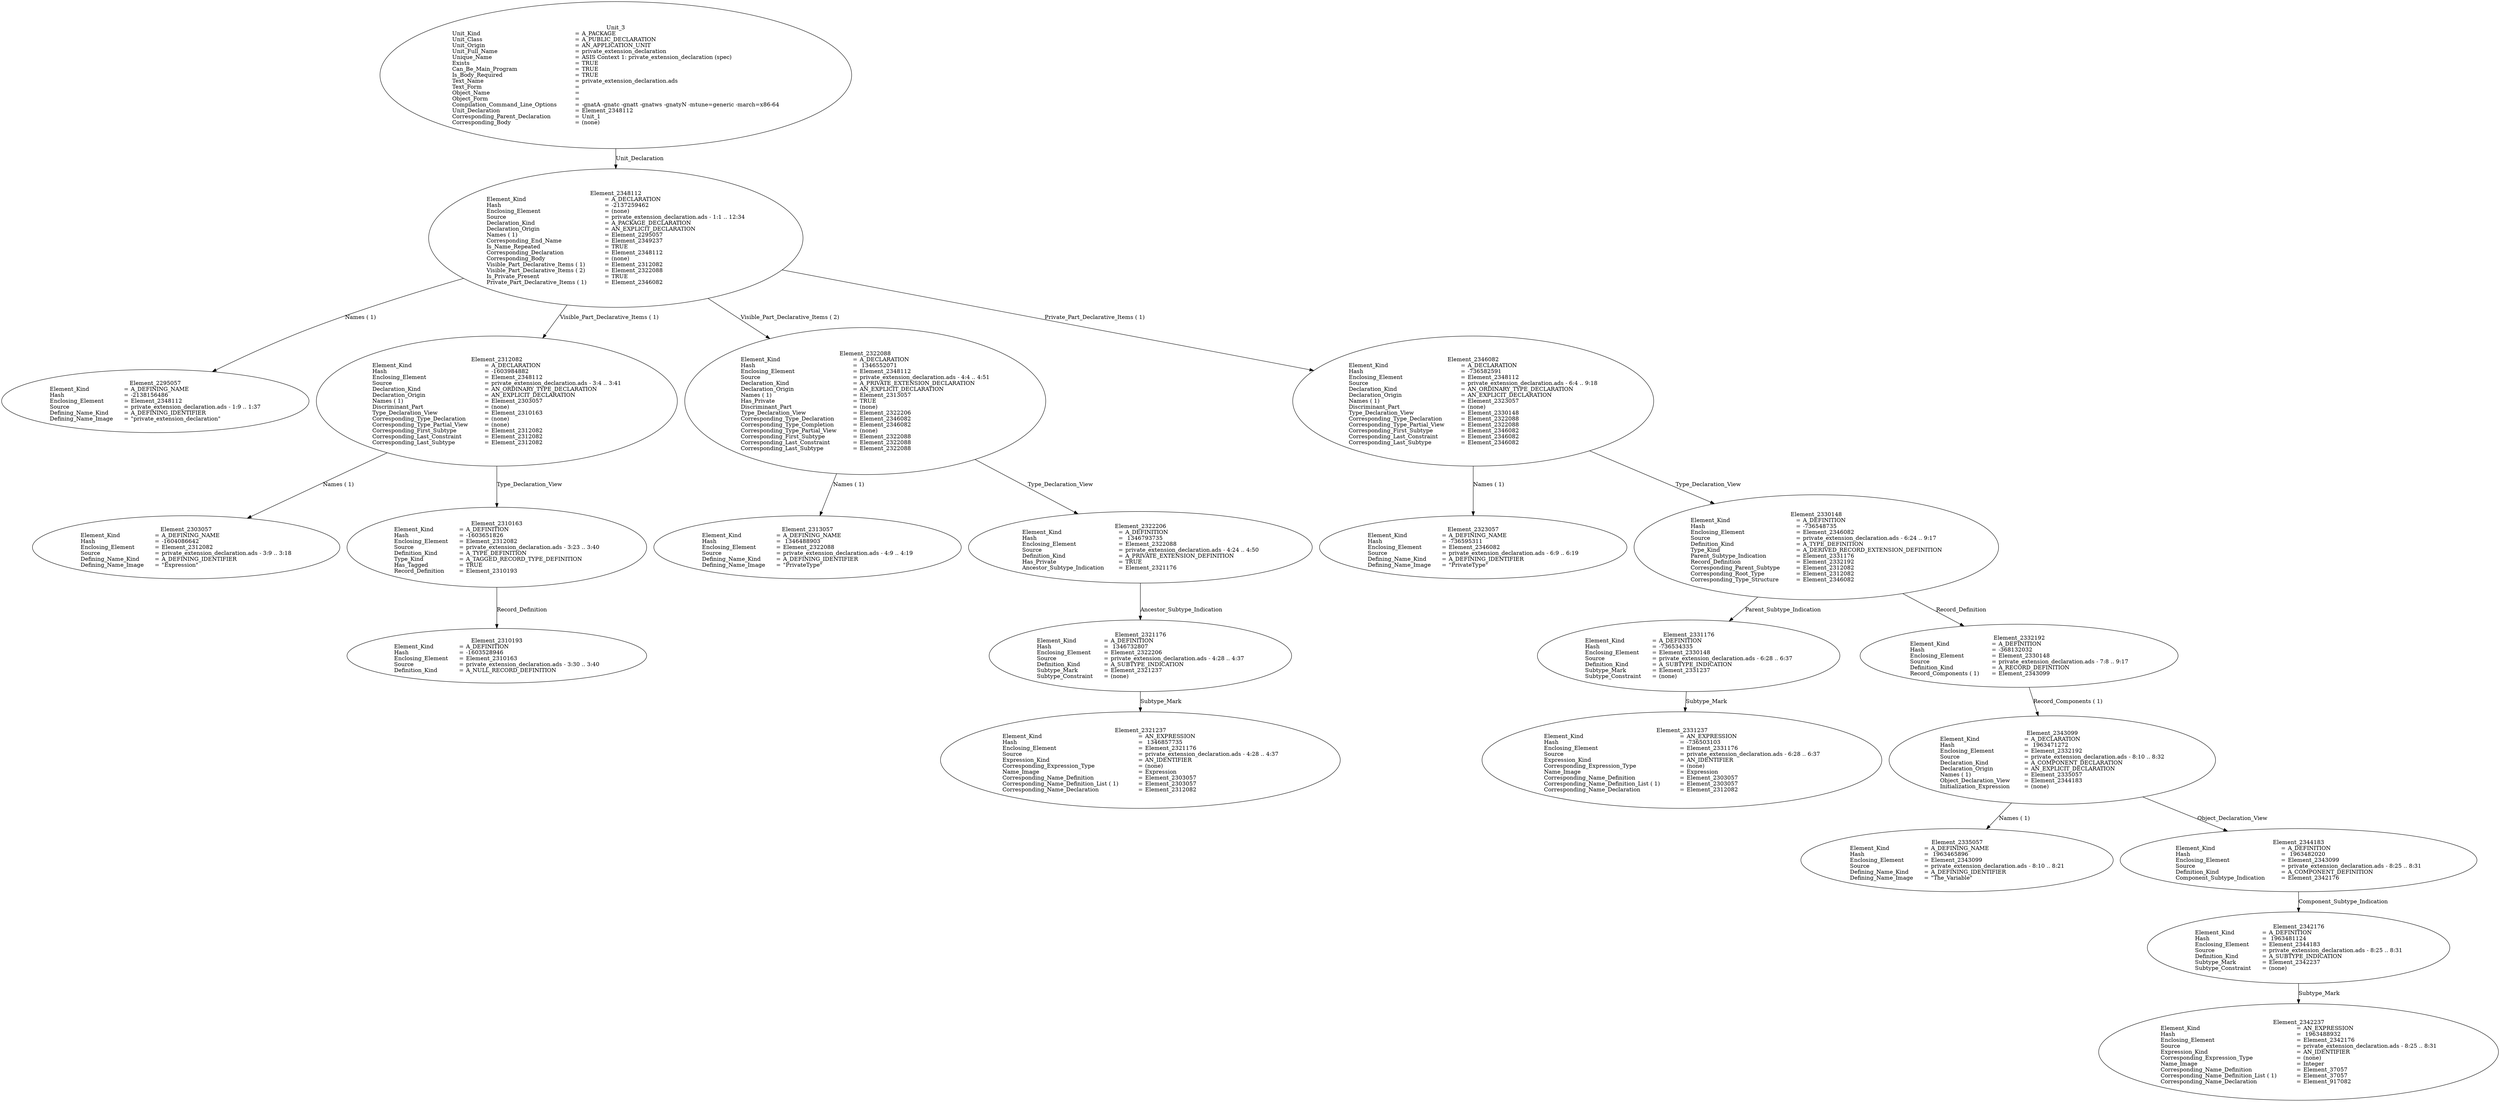 digraph "private_extension_declaration.adt" {
  Unit_3 -> Element_2348112
      [ label=Unit_Declaration ];
  Unit_3
      [ label=<<TABLE BORDER="0" CELLBORDER="0" CELLSPACING="0" CELLPADDING="0"> 
          <TR><TD COLSPAN="3">Unit_3</TD></TR>
          <TR><TD ALIGN="LEFT">Unit_Kind   </TD><TD> = </TD><TD ALIGN="LEFT">A_PACKAGE</TD></TR>
          <TR><TD ALIGN="LEFT">Unit_Class   </TD><TD> = </TD><TD ALIGN="LEFT">A_PUBLIC_DECLARATION</TD></TR>
          <TR><TD ALIGN="LEFT">Unit_Origin   </TD><TD> = </TD><TD ALIGN="LEFT">AN_APPLICATION_UNIT</TD></TR>
          <TR><TD ALIGN="LEFT">Unit_Full_Name    </TD><TD> = </TD><TD ALIGN="LEFT">private_extension_declaration</TD></TR>
          <TR><TD ALIGN="LEFT">Unique_Name   </TD><TD> = </TD><TD ALIGN="LEFT">ASIS Context 1: private_extension_declaration (spec)</TD></TR>
          <TR><TD ALIGN="LEFT">Exists  </TD><TD> = </TD><TD ALIGN="LEFT">TRUE</TD></TR>
          <TR><TD ALIGN="LEFT">Can_Be_Main_Program     </TD><TD> = </TD><TD ALIGN="LEFT">TRUE</TD></TR>
          <TR><TD ALIGN="LEFT">Is_Body_Required     </TD><TD> = </TD><TD ALIGN="LEFT">TRUE</TD></TR>
          <TR><TD ALIGN="LEFT">Text_Name   </TD><TD> = </TD><TD ALIGN="LEFT">private_extension_declaration.ads</TD></TR>
          <TR><TD ALIGN="LEFT">Text_Form   </TD><TD> = </TD><TD ALIGN="LEFT"></TD></TR>
          <TR><TD ALIGN="LEFT">Object_Name   </TD><TD> = </TD><TD ALIGN="LEFT"></TD></TR>
          <TR><TD ALIGN="LEFT">Object_Form   </TD><TD> = </TD><TD ALIGN="LEFT"></TD></TR>
          <TR><TD ALIGN="LEFT">Compilation_Command_Line_Options         </TD><TD> = </TD><TD ALIGN="LEFT">-gnatA -gnatc -gnatt -gnatws -gnatyN -mtune=generic -march=x86-64</TD></TR>
          <TR><TD ALIGN="LEFT">Unit_Declaration     </TD><TD> = </TD><TD ALIGN="LEFT">Element_2348112</TD></TR>
          <TR><TD ALIGN="LEFT">Corresponding_Parent_Declaration         </TD><TD> = </TD><TD ALIGN="LEFT">Unit_1</TD></TR>
          <TR><TD ALIGN="LEFT">Corresponding_Body     </TD><TD> = </TD><TD ALIGN="LEFT">(none)</TD></TR>
          </TABLE>> ];
  Element_2348112 -> Element_2295057
      [ label="Names ( 1)" ];
  Element_2348112 -> Element_2312082
      [ label="Visible_Part_Declarative_Items ( 1)" ];
  Element_2348112 -> Element_2322088
      [ label="Visible_Part_Declarative_Items ( 2)" ];
  Element_2348112 -> Element_2346082
      [ label="Private_Part_Declarative_Items ( 1)" ];
  Element_2348112
      [ label=<<TABLE BORDER="0" CELLBORDER="0" CELLSPACING="0" CELLPADDING="0"> 
          <TR><TD COLSPAN="3">Element_2348112</TD></TR>
          <TR><TD ALIGN="LEFT">Element_Kind    </TD><TD> = </TD><TD ALIGN="LEFT">A_DECLARATION</TD></TR>
          <TR><TD ALIGN="LEFT">Hash  </TD><TD> = </TD><TD ALIGN="LEFT">-2137259462</TD></TR>
          <TR><TD ALIGN="LEFT">Enclosing_Element     </TD><TD> = </TD><TD ALIGN="LEFT">(none)</TD></TR>
          <TR><TD ALIGN="LEFT">Source  </TD><TD> = </TD><TD ALIGN="LEFT">private_extension_declaration.ads - 1:1 .. 12:34</TD></TR>
          <TR><TD ALIGN="LEFT">Declaration_Kind     </TD><TD> = </TD><TD ALIGN="LEFT">A_PACKAGE_DECLARATION</TD></TR>
          <TR><TD ALIGN="LEFT">Declaration_Origin     </TD><TD> = </TD><TD ALIGN="LEFT">AN_EXPLICIT_DECLARATION</TD></TR>
          <TR><TD ALIGN="LEFT">Names ( 1)   </TD><TD> = </TD><TD ALIGN="LEFT">Element_2295057</TD></TR>
          <TR><TD ALIGN="LEFT">Corresponding_End_Name      </TD><TD> = </TD><TD ALIGN="LEFT">Element_2349237</TD></TR>
          <TR><TD ALIGN="LEFT">Is_Name_Repeated     </TD><TD> = </TD><TD ALIGN="LEFT">TRUE</TD></TR>
          <TR><TD ALIGN="LEFT">Corresponding_Declaration       </TD><TD> = </TD><TD ALIGN="LEFT">Element_2348112</TD></TR>
          <TR><TD ALIGN="LEFT">Corresponding_Body     </TD><TD> = </TD><TD ALIGN="LEFT">(none)</TD></TR>
          <TR><TD ALIGN="LEFT">Visible_Part_Declarative_Items ( 1)         </TD><TD> = </TD><TD ALIGN="LEFT">Element_2312082</TD></TR>
          <TR><TD ALIGN="LEFT">Visible_Part_Declarative_Items ( 2)         </TD><TD> = </TD><TD ALIGN="LEFT">Element_2322088</TD></TR>
          <TR><TD ALIGN="LEFT">Is_Private_Present     </TD><TD> = </TD><TD ALIGN="LEFT">TRUE</TD></TR>
          <TR><TD ALIGN="LEFT">Private_Part_Declarative_Items ( 1)         </TD><TD> = </TD><TD ALIGN="LEFT">Element_2346082</TD></TR>
          </TABLE>> ];
  Element_2295057
      [ label=<<TABLE BORDER="0" CELLBORDER="0" CELLSPACING="0" CELLPADDING="0"> 
          <TR><TD COLSPAN="3">Element_2295057</TD></TR>
          <TR><TD ALIGN="LEFT">Element_Kind    </TD><TD> = </TD><TD ALIGN="LEFT">A_DEFINING_NAME</TD></TR>
          <TR><TD ALIGN="LEFT">Hash  </TD><TD> = </TD><TD ALIGN="LEFT">-2138156486</TD></TR>
          <TR><TD ALIGN="LEFT">Enclosing_Element     </TD><TD> = </TD><TD ALIGN="LEFT">Element_2348112</TD></TR>
          <TR><TD ALIGN="LEFT">Source  </TD><TD> = </TD><TD ALIGN="LEFT">private_extension_declaration.ads - 1:9 .. 1:37</TD></TR>
          <TR><TD ALIGN="LEFT">Defining_Name_Kind     </TD><TD> = </TD><TD ALIGN="LEFT">A_DEFINING_IDENTIFIER</TD></TR>
          <TR><TD ALIGN="LEFT">Defining_Name_Image     </TD><TD> = </TD><TD ALIGN="LEFT">"private_extension_declaration"</TD></TR>
          </TABLE>> ];
  Element_2312082 -> Element_2303057
      [ label="Names ( 1)" ];
  Element_2312082 -> Element_2310163
      [ label=Type_Declaration_View ];
  Element_2312082
      [ label=<<TABLE BORDER="0" CELLBORDER="0" CELLSPACING="0" CELLPADDING="0"> 
          <TR><TD COLSPAN="3">Element_2312082</TD></TR>
          <TR><TD ALIGN="LEFT">Element_Kind    </TD><TD> = </TD><TD ALIGN="LEFT">A_DECLARATION</TD></TR>
          <TR><TD ALIGN="LEFT">Hash  </TD><TD> = </TD><TD ALIGN="LEFT">-1603984882</TD></TR>
          <TR><TD ALIGN="LEFT">Enclosing_Element     </TD><TD> = </TD><TD ALIGN="LEFT">Element_2348112</TD></TR>
          <TR><TD ALIGN="LEFT">Source  </TD><TD> = </TD><TD ALIGN="LEFT">private_extension_declaration.ads - 3:4 .. 3:41</TD></TR>
          <TR><TD ALIGN="LEFT">Declaration_Kind     </TD><TD> = </TD><TD ALIGN="LEFT">AN_ORDINARY_TYPE_DECLARATION</TD></TR>
          <TR><TD ALIGN="LEFT">Declaration_Origin     </TD><TD> = </TD><TD ALIGN="LEFT">AN_EXPLICIT_DECLARATION</TD></TR>
          <TR><TD ALIGN="LEFT">Names ( 1)   </TD><TD> = </TD><TD ALIGN="LEFT">Element_2303057</TD></TR>
          <TR><TD ALIGN="LEFT">Discriminant_Part     </TD><TD> = </TD><TD ALIGN="LEFT">(none)</TD></TR>
          <TR><TD ALIGN="LEFT">Type_Declaration_View      </TD><TD> = </TD><TD ALIGN="LEFT">Element_2310163</TD></TR>
          <TR><TD ALIGN="LEFT">Corresponding_Type_Declaration        </TD><TD> = </TD><TD ALIGN="LEFT">(none)</TD></TR>
          <TR><TD ALIGN="LEFT">Corresponding_Type_Partial_View        </TD><TD> = </TD><TD ALIGN="LEFT">(none)</TD></TR>
          <TR><TD ALIGN="LEFT">Corresponding_First_Subtype       </TD><TD> = </TD><TD ALIGN="LEFT">Element_2312082</TD></TR>
          <TR><TD ALIGN="LEFT">Corresponding_Last_Constraint        </TD><TD> = </TD><TD ALIGN="LEFT">Element_2312082</TD></TR>
          <TR><TD ALIGN="LEFT">Corresponding_Last_Subtype       </TD><TD> = </TD><TD ALIGN="LEFT">Element_2312082</TD></TR>
          </TABLE>> ];
  Element_2303057
      [ label=<<TABLE BORDER="0" CELLBORDER="0" CELLSPACING="0" CELLPADDING="0"> 
          <TR><TD COLSPAN="3">Element_2303057</TD></TR>
          <TR><TD ALIGN="LEFT">Element_Kind    </TD><TD> = </TD><TD ALIGN="LEFT">A_DEFINING_NAME</TD></TR>
          <TR><TD ALIGN="LEFT">Hash  </TD><TD> = </TD><TD ALIGN="LEFT">-1604086642</TD></TR>
          <TR><TD ALIGN="LEFT">Enclosing_Element     </TD><TD> = </TD><TD ALIGN="LEFT">Element_2312082</TD></TR>
          <TR><TD ALIGN="LEFT">Source  </TD><TD> = </TD><TD ALIGN="LEFT">private_extension_declaration.ads - 3:9 .. 3:18</TD></TR>
          <TR><TD ALIGN="LEFT">Defining_Name_Kind     </TD><TD> = </TD><TD ALIGN="LEFT">A_DEFINING_IDENTIFIER</TD></TR>
          <TR><TD ALIGN="LEFT">Defining_Name_Image     </TD><TD> = </TD><TD ALIGN="LEFT">"Expression"</TD></TR>
          </TABLE>> ];
  Element_2310163 -> Element_2310193
      [ label=Record_Definition ];
  Element_2310163
      [ label=<<TABLE BORDER="0" CELLBORDER="0" CELLSPACING="0" CELLPADDING="0"> 
          <TR><TD COLSPAN="3">Element_2310163</TD></TR>
          <TR><TD ALIGN="LEFT">Element_Kind    </TD><TD> = </TD><TD ALIGN="LEFT">A_DEFINITION</TD></TR>
          <TR><TD ALIGN="LEFT">Hash  </TD><TD> = </TD><TD ALIGN="LEFT">-1603651826</TD></TR>
          <TR><TD ALIGN="LEFT">Enclosing_Element     </TD><TD> = </TD><TD ALIGN="LEFT">Element_2312082</TD></TR>
          <TR><TD ALIGN="LEFT">Source  </TD><TD> = </TD><TD ALIGN="LEFT">private_extension_declaration.ads - 3:23 .. 3:40</TD></TR>
          <TR><TD ALIGN="LEFT">Definition_Kind    </TD><TD> = </TD><TD ALIGN="LEFT">A_TYPE_DEFINITION</TD></TR>
          <TR><TD ALIGN="LEFT">Type_Kind   </TD><TD> = </TD><TD ALIGN="LEFT">A_TAGGED_RECORD_TYPE_DEFINITION</TD></TR>
          <TR><TD ALIGN="LEFT">Has_Tagged   </TD><TD> = </TD><TD ALIGN="LEFT">TRUE</TD></TR>
          <TR><TD ALIGN="LEFT">Record_Definition     </TD><TD> = </TD><TD ALIGN="LEFT">Element_2310193</TD></TR>
          </TABLE>> ];
  Element_2310193
      [ label=<<TABLE BORDER="0" CELLBORDER="0" CELLSPACING="0" CELLPADDING="0"> 
          <TR><TD COLSPAN="3">Element_2310193</TD></TR>
          <TR><TD ALIGN="LEFT">Element_Kind    </TD><TD> = </TD><TD ALIGN="LEFT">A_DEFINITION</TD></TR>
          <TR><TD ALIGN="LEFT">Hash  </TD><TD> = </TD><TD ALIGN="LEFT">-1603528946</TD></TR>
          <TR><TD ALIGN="LEFT">Enclosing_Element     </TD><TD> = </TD><TD ALIGN="LEFT">Element_2310163</TD></TR>
          <TR><TD ALIGN="LEFT">Source  </TD><TD> = </TD><TD ALIGN="LEFT">private_extension_declaration.ads - 3:30 .. 3:40</TD></TR>
          <TR><TD ALIGN="LEFT">Definition_Kind    </TD><TD> = </TD><TD ALIGN="LEFT">A_NULL_RECORD_DEFINITION</TD></TR>
          </TABLE>> ];
  Element_2322088 -> Element_2313057
      [ label="Names ( 1)" ];
  Element_2322088 -> Element_2322206
      [ label=Type_Declaration_View ];
  Element_2322088
      [ label=<<TABLE BORDER="0" CELLBORDER="0" CELLSPACING="0" CELLPADDING="0"> 
          <TR><TD COLSPAN="3">Element_2322088</TD></TR>
          <TR><TD ALIGN="LEFT">Element_Kind    </TD><TD> = </TD><TD ALIGN="LEFT">A_DECLARATION</TD></TR>
          <TR><TD ALIGN="LEFT">Hash  </TD><TD> = </TD><TD ALIGN="LEFT"> 1346552071</TD></TR>
          <TR><TD ALIGN="LEFT">Enclosing_Element     </TD><TD> = </TD><TD ALIGN="LEFT">Element_2348112</TD></TR>
          <TR><TD ALIGN="LEFT">Source  </TD><TD> = </TD><TD ALIGN="LEFT">private_extension_declaration.ads - 4:4 .. 4:51</TD></TR>
          <TR><TD ALIGN="LEFT">Declaration_Kind     </TD><TD> = </TD><TD ALIGN="LEFT">A_PRIVATE_EXTENSION_DECLARATION</TD></TR>
          <TR><TD ALIGN="LEFT">Declaration_Origin     </TD><TD> = </TD><TD ALIGN="LEFT">AN_EXPLICIT_DECLARATION</TD></TR>
          <TR><TD ALIGN="LEFT">Names ( 1)   </TD><TD> = </TD><TD ALIGN="LEFT">Element_2313057</TD></TR>
          <TR><TD ALIGN="LEFT">Has_Private   </TD><TD> = </TD><TD ALIGN="LEFT">TRUE</TD></TR>
          <TR><TD ALIGN="LEFT">Discriminant_Part     </TD><TD> = </TD><TD ALIGN="LEFT">(none)</TD></TR>
          <TR><TD ALIGN="LEFT">Type_Declaration_View      </TD><TD> = </TD><TD ALIGN="LEFT">Element_2322206</TD></TR>
          <TR><TD ALIGN="LEFT">Corresponding_Type_Declaration        </TD><TD> = </TD><TD ALIGN="LEFT">Element_2346082</TD></TR>
          <TR><TD ALIGN="LEFT">Corresponding_Type_Completion        </TD><TD> = </TD><TD ALIGN="LEFT">Element_2346082</TD></TR>
          <TR><TD ALIGN="LEFT">Corresponding_Type_Partial_View        </TD><TD> = </TD><TD ALIGN="LEFT">(none)</TD></TR>
          <TR><TD ALIGN="LEFT">Corresponding_First_Subtype       </TD><TD> = </TD><TD ALIGN="LEFT">Element_2322088</TD></TR>
          <TR><TD ALIGN="LEFT">Corresponding_Last_Constraint        </TD><TD> = </TD><TD ALIGN="LEFT">Element_2322088</TD></TR>
          <TR><TD ALIGN="LEFT">Corresponding_Last_Subtype       </TD><TD> = </TD><TD ALIGN="LEFT">Element_2322088</TD></TR>
          </TABLE>> ];
  Element_2313057
      [ label=<<TABLE BORDER="0" CELLBORDER="0" CELLSPACING="0" CELLPADDING="0"> 
          <TR><TD COLSPAN="3">Element_2313057</TD></TR>
          <TR><TD ALIGN="LEFT">Element_Kind    </TD><TD> = </TD><TD ALIGN="LEFT">A_DEFINING_NAME</TD></TR>
          <TR><TD ALIGN="LEFT">Hash  </TD><TD> = </TD><TD ALIGN="LEFT"> 1346488903</TD></TR>
          <TR><TD ALIGN="LEFT">Enclosing_Element     </TD><TD> = </TD><TD ALIGN="LEFT">Element_2322088</TD></TR>
          <TR><TD ALIGN="LEFT">Source  </TD><TD> = </TD><TD ALIGN="LEFT">private_extension_declaration.ads - 4:9 .. 4:19</TD></TR>
          <TR><TD ALIGN="LEFT">Defining_Name_Kind     </TD><TD> = </TD><TD ALIGN="LEFT">A_DEFINING_IDENTIFIER</TD></TR>
          <TR><TD ALIGN="LEFT">Defining_Name_Image     </TD><TD> = </TD><TD ALIGN="LEFT">"PrivateType"</TD></TR>
          </TABLE>> ];
  Element_2322206 -> Element_2321176
      [ label=Ancestor_Subtype_Indication ];
  Element_2322206
      [ label=<<TABLE BORDER="0" CELLBORDER="0" CELLSPACING="0" CELLPADDING="0"> 
          <TR><TD COLSPAN="3">Element_2322206</TD></TR>
          <TR><TD ALIGN="LEFT">Element_Kind    </TD><TD> = </TD><TD ALIGN="LEFT">A_DEFINITION</TD></TR>
          <TR><TD ALIGN="LEFT">Hash  </TD><TD> = </TD><TD ALIGN="LEFT"> 1346793735</TD></TR>
          <TR><TD ALIGN="LEFT">Enclosing_Element     </TD><TD> = </TD><TD ALIGN="LEFT">Element_2322088</TD></TR>
          <TR><TD ALIGN="LEFT">Source  </TD><TD> = </TD><TD ALIGN="LEFT">private_extension_declaration.ads - 4:24 .. 4:50</TD></TR>
          <TR><TD ALIGN="LEFT">Definition_Kind    </TD><TD> = </TD><TD ALIGN="LEFT">A_PRIVATE_EXTENSION_DEFINITION</TD></TR>
          <TR><TD ALIGN="LEFT">Has_Private   </TD><TD> = </TD><TD ALIGN="LEFT">TRUE</TD></TR>
          <TR><TD ALIGN="LEFT">Ancestor_Subtype_Indication       </TD><TD> = </TD><TD ALIGN="LEFT">Element_2321176</TD></TR>
          </TABLE>> ];
  Element_2321176 -> Element_2321237
      [ label=Subtype_Mark ];
  Element_2321176
      [ label=<<TABLE BORDER="0" CELLBORDER="0" CELLSPACING="0" CELLPADDING="0"> 
          <TR><TD COLSPAN="3">Element_2321176</TD></TR>
          <TR><TD ALIGN="LEFT">Element_Kind    </TD><TD> = </TD><TD ALIGN="LEFT">A_DEFINITION</TD></TR>
          <TR><TD ALIGN="LEFT">Hash  </TD><TD> = </TD><TD ALIGN="LEFT"> 1346732807</TD></TR>
          <TR><TD ALIGN="LEFT">Enclosing_Element     </TD><TD> = </TD><TD ALIGN="LEFT">Element_2322206</TD></TR>
          <TR><TD ALIGN="LEFT">Source  </TD><TD> = </TD><TD ALIGN="LEFT">private_extension_declaration.ads - 4:28 .. 4:37</TD></TR>
          <TR><TD ALIGN="LEFT">Definition_Kind    </TD><TD> = </TD><TD ALIGN="LEFT">A_SUBTYPE_INDICATION</TD></TR>
          <TR><TD ALIGN="LEFT">Subtype_Mark    </TD><TD> = </TD><TD ALIGN="LEFT">Element_2321237</TD></TR>
          <TR><TD ALIGN="LEFT">Subtype_Constraint     </TD><TD> = </TD><TD ALIGN="LEFT">(none)</TD></TR>
          </TABLE>> ];
  Element_2321237
      [ label=<<TABLE BORDER="0" CELLBORDER="0" CELLSPACING="0" CELLPADDING="0"> 
          <TR><TD COLSPAN="3">Element_2321237</TD></TR>
          <TR><TD ALIGN="LEFT">Element_Kind    </TD><TD> = </TD><TD ALIGN="LEFT">AN_EXPRESSION</TD></TR>
          <TR><TD ALIGN="LEFT">Hash  </TD><TD> = </TD><TD ALIGN="LEFT"> 1346857735</TD></TR>
          <TR><TD ALIGN="LEFT">Enclosing_Element     </TD><TD> = </TD><TD ALIGN="LEFT">Element_2321176</TD></TR>
          <TR><TD ALIGN="LEFT">Source  </TD><TD> = </TD><TD ALIGN="LEFT">private_extension_declaration.ads - 4:28 .. 4:37</TD></TR>
          <TR><TD ALIGN="LEFT">Expression_Kind    </TD><TD> = </TD><TD ALIGN="LEFT">AN_IDENTIFIER</TD></TR>
          <TR><TD ALIGN="LEFT">Corresponding_Expression_Type        </TD><TD> = </TD><TD ALIGN="LEFT">(none)</TD></TR>
          <TR><TD ALIGN="LEFT">Name_Image   </TD><TD> = </TD><TD ALIGN="LEFT">Expression</TD></TR>
          <TR><TD ALIGN="LEFT">Corresponding_Name_Definition        </TD><TD> = </TD><TD ALIGN="LEFT">Element_2303057</TD></TR>
          <TR><TD ALIGN="LEFT">Corresponding_Name_Definition_List ( 1)          </TD><TD> = </TD><TD ALIGN="LEFT">Element_2303057</TD></TR>
          <TR><TD ALIGN="LEFT">Corresponding_Name_Declaration        </TD><TD> = </TD><TD ALIGN="LEFT">Element_2312082</TD></TR>
          </TABLE>> ];
  Element_2346082 -> Element_2323057
      [ label="Names ( 1)" ];
  Element_2346082 -> Element_2330148
      [ label=Type_Declaration_View ];
  Element_2346082
      [ label=<<TABLE BORDER="0" CELLBORDER="0" CELLSPACING="0" CELLPADDING="0"> 
          <TR><TD COLSPAN="3">Element_2346082</TD></TR>
          <TR><TD ALIGN="LEFT">Element_Kind    </TD><TD> = </TD><TD ALIGN="LEFT">A_DECLARATION</TD></TR>
          <TR><TD ALIGN="LEFT">Hash  </TD><TD> = </TD><TD ALIGN="LEFT">-736582591</TD></TR>
          <TR><TD ALIGN="LEFT">Enclosing_Element     </TD><TD> = </TD><TD ALIGN="LEFT">Element_2348112</TD></TR>
          <TR><TD ALIGN="LEFT">Source  </TD><TD> = </TD><TD ALIGN="LEFT">private_extension_declaration.ads - 6:4 .. 9:18</TD></TR>
          <TR><TD ALIGN="LEFT">Declaration_Kind     </TD><TD> = </TD><TD ALIGN="LEFT">AN_ORDINARY_TYPE_DECLARATION</TD></TR>
          <TR><TD ALIGN="LEFT">Declaration_Origin     </TD><TD> = </TD><TD ALIGN="LEFT">AN_EXPLICIT_DECLARATION</TD></TR>
          <TR><TD ALIGN="LEFT">Names ( 1)   </TD><TD> = </TD><TD ALIGN="LEFT">Element_2323057</TD></TR>
          <TR><TD ALIGN="LEFT">Discriminant_Part     </TD><TD> = </TD><TD ALIGN="LEFT">(none)</TD></TR>
          <TR><TD ALIGN="LEFT">Type_Declaration_View      </TD><TD> = </TD><TD ALIGN="LEFT">Element_2330148</TD></TR>
          <TR><TD ALIGN="LEFT">Corresponding_Type_Declaration        </TD><TD> = </TD><TD ALIGN="LEFT">Element_2322088</TD></TR>
          <TR><TD ALIGN="LEFT">Corresponding_Type_Partial_View        </TD><TD> = </TD><TD ALIGN="LEFT">Element_2322088</TD></TR>
          <TR><TD ALIGN="LEFT">Corresponding_First_Subtype       </TD><TD> = </TD><TD ALIGN="LEFT">Element_2346082</TD></TR>
          <TR><TD ALIGN="LEFT">Corresponding_Last_Constraint        </TD><TD> = </TD><TD ALIGN="LEFT">Element_2346082</TD></TR>
          <TR><TD ALIGN="LEFT">Corresponding_Last_Subtype       </TD><TD> = </TD><TD ALIGN="LEFT">Element_2346082</TD></TR>
          </TABLE>> ];
  Element_2323057
      [ label=<<TABLE BORDER="0" CELLBORDER="0" CELLSPACING="0" CELLPADDING="0"> 
          <TR><TD COLSPAN="3">Element_2323057</TD></TR>
          <TR><TD ALIGN="LEFT">Element_Kind    </TD><TD> = </TD><TD ALIGN="LEFT">A_DEFINING_NAME</TD></TR>
          <TR><TD ALIGN="LEFT">Hash  </TD><TD> = </TD><TD ALIGN="LEFT">-736595311</TD></TR>
          <TR><TD ALIGN="LEFT">Enclosing_Element     </TD><TD> = </TD><TD ALIGN="LEFT">Element_2346082</TD></TR>
          <TR><TD ALIGN="LEFT">Source  </TD><TD> = </TD><TD ALIGN="LEFT">private_extension_declaration.ads - 6:9 .. 6:19</TD></TR>
          <TR><TD ALIGN="LEFT">Defining_Name_Kind     </TD><TD> = </TD><TD ALIGN="LEFT">A_DEFINING_IDENTIFIER</TD></TR>
          <TR><TD ALIGN="LEFT">Defining_Name_Image     </TD><TD> = </TD><TD ALIGN="LEFT">"PrivateType"</TD></TR>
          </TABLE>> ];
  Element_2330148 -> Element_2331176
      [ label=Parent_Subtype_Indication ];
  Element_2330148 -> Element_2332192
      [ label=Record_Definition ];
  Element_2330148
      [ label=<<TABLE BORDER="0" CELLBORDER="0" CELLSPACING="0" CELLPADDING="0"> 
          <TR><TD COLSPAN="3">Element_2330148</TD></TR>
          <TR><TD ALIGN="LEFT">Element_Kind    </TD><TD> = </TD><TD ALIGN="LEFT">A_DEFINITION</TD></TR>
          <TR><TD ALIGN="LEFT">Hash  </TD><TD> = </TD><TD ALIGN="LEFT">-736548735</TD></TR>
          <TR><TD ALIGN="LEFT">Enclosing_Element     </TD><TD> = </TD><TD ALIGN="LEFT">Element_2346082</TD></TR>
          <TR><TD ALIGN="LEFT">Source  </TD><TD> = </TD><TD ALIGN="LEFT">private_extension_declaration.ads - 6:24 .. 9:17</TD></TR>
          <TR><TD ALIGN="LEFT">Definition_Kind    </TD><TD> = </TD><TD ALIGN="LEFT">A_TYPE_DEFINITION</TD></TR>
          <TR><TD ALIGN="LEFT">Type_Kind   </TD><TD> = </TD><TD ALIGN="LEFT">A_DERIVED_RECORD_EXTENSION_DEFINITION</TD></TR>
          <TR><TD ALIGN="LEFT">Parent_Subtype_Indication       </TD><TD> = </TD><TD ALIGN="LEFT">Element_2331176</TD></TR>
          <TR><TD ALIGN="LEFT">Record_Definition     </TD><TD> = </TD><TD ALIGN="LEFT">Element_2332192</TD></TR>
          <TR><TD ALIGN="LEFT">Corresponding_Parent_Subtype        </TD><TD> = </TD><TD ALIGN="LEFT">Element_2312082</TD></TR>
          <TR><TD ALIGN="LEFT">Corresponding_Root_Type      </TD><TD> = </TD><TD ALIGN="LEFT">Element_2312082</TD></TR>
          <TR><TD ALIGN="LEFT">Corresponding_Type_Structure        </TD><TD> = </TD><TD ALIGN="LEFT">Element_2346082</TD></TR>
          </TABLE>> ];
  Element_2331176 -> Element_2331237
      [ label=Subtype_Mark ];
  Element_2331176
      [ label=<<TABLE BORDER="0" CELLBORDER="0" CELLSPACING="0" CELLPADDING="0"> 
          <TR><TD COLSPAN="3">Element_2331176</TD></TR>
          <TR><TD ALIGN="LEFT">Element_Kind    </TD><TD> = </TD><TD ALIGN="LEFT">A_DEFINITION</TD></TR>
          <TR><TD ALIGN="LEFT">Hash  </TD><TD> = </TD><TD ALIGN="LEFT">-736534335</TD></TR>
          <TR><TD ALIGN="LEFT">Enclosing_Element     </TD><TD> = </TD><TD ALIGN="LEFT">Element_2330148</TD></TR>
          <TR><TD ALIGN="LEFT">Source  </TD><TD> = </TD><TD ALIGN="LEFT">private_extension_declaration.ads - 6:28 .. 6:37</TD></TR>
          <TR><TD ALIGN="LEFT">Definition_Kind    </TD><TD> = </TD><TD ALIGN="LEFT">A_SUBTYPE_INDICATION</TD></TR>
          <TR><TD ALIGN="LEFT">Subtype_Mark    </TD><TD> = </TD><TD ALIGN="LEFT">Element_2331237</TD></TR>
          <TR><TD ALIGN="LEFT">Subtype_Constraint     </TD><TD> = </TD><TD ALIGN="LEFT">(none)</TD></TR>
          </TABLE>> ];
  Element_2331237
      [ label=<<TABLE BORDER="0" CELLBORDER="0" CELLSPACING="0" CELLPADDING="0"> 
          <TR><TD COLSPAN="3">Element_2331237</TD></TR>
          <TR><TD ALIGN="LEFT">Element_Kind    </TD><TD> = </TD><TD ALIGN="LEFT">AN_EXPRESSION</TD></TR>
          <TR><TD ALIGN="LEFT">Hash  </TD><TD> = </TD><TD ALIGN="LEFT">-736503103</TD></TR>
          <TR><TD ALIGN="LEFT">Enclosing_Element     </TD><TD> = </TD><TD ALIGN="LEFT">Element_2331176</TD></TR>
          <TR><TD ALIGN="LEFT">Source  </TD><TD> = </TD><TD ALIGN="LEFT">private_extension_declaration.ads - 6:28 .. 6:37</TD></TR>
          <TR><TD ALIGN="LEFT">Expression_Kind    </TD><TD> = </TD><TD ALIGN="LEFT">AN_IDENTIFIER</TD></TR>
          <TR><TD ALIGN="LEFT">Corresponding_Expression_Type        </TD><TD> = </TD><TD ALIGN="LEFT">(none)</TD></TR>
          <TR><TD ALIGN="LEFT">Name_Image   </TD><TD> = </TD><TD ALIGN="LEFT">Expression</TD></TR>
          <TR><TD ALIGN="LEFT">Corresponding_Name_Definition        </TD><TD> = </TD><TD ALIGN="LEFT">Element_2303057</TD></TR>
          <TR><TD ALIGN="LEFT">Corresponding_Name_Definition_List ( 1)          </TD><TD> = </TD><TD ALIGN="LEFT">Element_2303057</TD></TR>
          <TR><TD ALIGN="LEFT">Corresponding_Name_Declaration        </TD><TD> = </TD><TD ALIGN="LEFT">Element_2312082</TD></TR>
          </TABLE>> ];
  Element_2332192 -> Element_2343099
      [ label="Record_Components ( 1)" ];
  Element_2332192
      [ label=<<TABLE BORDER="0" CELLBORDER="0" CELLSPACING="0" CELLPADDING="0"> 
          <TR><TD COLSPAN="3">Element_2332192</TD></TR>
          <TR><TD ALIGN="LEFT">Element_Kind    </TD><TD> = </TD><TD ALIGN="LEFT">A_DEFINITION</TD></TR>
          <TR><TD ALIGN="LEFT">Hash  </TD><TD> = </TD><TD ALIGN="LEFT">-368132032</TD></TR>
          <TR><TD ALIGN="LEFT">Enclosing_Element     </TD><TD> = </TD><TD ALIGN="LEFT">Element_2330148</TD></TR>
          <TR><TD ALIGN="LEFT">Source  </TD><TD> = </TD><TD ALIGN="LEFT">private_extension_declaration.ads - 7:8 .. 9:17</TD></TR>
          <TR><TD ALIGN="LEFT">Definition_Kind    </TD><TD> = </TD><TD ALIGN="LEFT">A_RECORD_DEFINITION</TD></TR>
          <TR><TD ALIGN="LEFT">Record_Components ( 1)      </TD><TD> = </TD><TD ALIGN="LEFT">Element_2343099</TD></TR>
          </TABLE>> ];
  Element_2343099 -> Element_2335057
      [ label="Names ( 1)" ];
  Element_2343099 -> Element_2344183
      [ label=Object_Declaration_View ];
  Element_2343099
      [ label=<<TABLE BORDER="0" CELLBORDER="0" CELLSPACING="0" CELLPADDING="0"> 
          <TR><TD COLSPAN="3">Element_2343099</TD></TR>
          <TR><TD ALIGN="LEFT">Element_Kind    </TD><TD> = </TD><TD ALIGN="LEFT">A_DECLARATION</TD></TR>
          <TR><TD ALIGN="LEFT">Hash  </TD><TD> = </TD><TD ALIGN="LEFT"> 1963471272</TD></TR>
          <TR><TD ALIGN="LEFT">Enclosing_Element     </TD><TD> = </TD><TD ALIGN="LEFT">Element_2332192</TD></TR>
          <TR><TD ALIGN="LEFT">Source  </TD><TD> = </TD><TD ALIGN="LEFT">private_extension_declaration.ads - 8:10 .. 8:32</TD></TR>
          <TR><TD ALIGN="LEFT">Declaration_Kind     </TD><TD> = </TD><TD ALIGN="LEFT">A_COMPONENT_DECLARATION</TD></TR>
          <TR><TD ALIGN="LEFT">Declaration_Origin     </TD><TD> = </TD><TD ALIGN="LEFT">AN_EXPLICIT_DECLARATION</TD></TR>
          <TR><TD ALIGN="LEFT">Names ( 1)   </TD><TD> = </TD><TD ALIGN="LEFT">Element_2335057</TD></TR>
          <TR><TD ALIGN="LEFT">Object_Declaration_View      </TD><TD> = </TD><TD ALIGN="LEFT">Element_2344183</TD></TR>
          <TR><TD ALIGN="LEFT">Initialization_Expression       </TD><TD> = </TD><TD ALIGN="LEFT">(none)</TD></TR>
          </TABLE>> ];
  Element_2335057
      [ label=<<TABLE BORDER="0" CELLBORDER="0" CELLSPACING="0" CELLPADDING="0"> 
          <TR><TD COLSPAN="3">Element_2335057</TD></TR>
          <TR><TD ALIGN="LEFT">Element_Kind    </TD><TD> = </TD><TD ALIGN="LEFT">A_DEFINING_NAME</TD></TR>
          <TR><TD ALIGN="LEFT">Hash  </TD><TD> = </TD><TD ALIGN="LEFT"> 1963465896</TD></TR>
          <TR><TD ALIGN="LEFT">Enclosing_Element     </TD><TD> = </TD><TD ALIGN="LEFT">Element_2343099</TD></TR>
          <TR><TD ALIGN="LEFT">Source  </TD><TD> = </TD><TD ALIGN="LEFT">private_extension_declaration.ads - 8:10 .. 8:21</TD></TR>
          <TR><TD ALIGN="LEFT">Defining_Name_Kind     </TD><TD> = </TD><TD ALIGN="LEFT">A_DEFINING_IDENTIFIER</TD></TR>
          <TR><TD ALIGN="LEFT">Defining_Name_Image     </TD><TD> = </TD><TD ALIGN="LEFT">"The_Variable"</TD></TR>
          </TABLE>> ];
  Element_2344183 -> Element_2342176
      [ label=Component_Subtype_Indication ];
  Element_2344183
      [ label=<<TABLE BORDER="0" CELLBORDER="0" CELLSPACING="0" CELLPADDING="0"> 
          <TR><TD COLSPAN="3">Element_2344183</TD></TR>
          <TR><TD ALIGN="LEFT">Element_Kind    </TD><TD> = </TD><TD ALIGN="LEFT">A_DEFINITION</TD></TR>
          <TR><TD ALIGN="LEFT">Hash  </TD><TD> = </TD><TD ALIGN="LEFT"> 1963482020</TD></TR>
          <TR><TD ALIGN="LEFT">Enclosing_Element     </TD><TD> = </TD><TD ALIGN="LEFT">Element_2343099</TD></TR>
          <TR><TD ALIGN="LEFT">Source  </TD><TD> = </TD><TD ALIGN="LEFT">private_extension_declaration.ads - 8:25 .. 8:31</TD></TR>
          <TR><TD ALIGN="LEFT">Definition_Kind    </TD><TD> = </TD><TD ALIGN="LEFT">A_COMPONENT_DEFINITION</TD></TR>
          <TR><TD ALIGN="LEFT">Component_Subtype_Indication        </TD><TD> = </TD><TD ALIGN="LEFT">Element_2342176</TD></TR>
          </TABLE>> ];
  Element_2342176 -> Element_2342237
      [ label=Subtype_Mark ];
  Element_2342176
      [ label=<<TABLE BORDER="0" CELLBORDER="0" CELLSPACING="0" CELLPADDING="0"> 
          <TR><TD COLSPAN="3">Element_2342176</TD></TR>
          <TR><TD ALIGN="LEFT">Element_Kind    </TD><TD> = </TD><TD ALIGN="LEFT">A_DEFINITION</TD></TR>
          <TR><TD ALIGN="LEFT">Hash  </TD><TD> = </TD><TD ALIGN="LEFT"> 1963481124</TD></TR>
          <TR><TD ALIGN="LEFT">Enclosing_Element     </TD><TD> = </TD><TD ALIGN="LEFT">Element_2344183</TD></TR>
          <TR><TD ALIGN="LEFT">Source  </TD><TD> = </TD><TD ALIGN="LEFT">private_extension_declaration.ads - 8:25 .. 8:31</TD></TR>
          <TR><TD ALIGN="LEFT">Definition_Kind    </TD><TD> = </TD><TD ALIGN="LEFT">A_SUBTYPE_INDICATION</TD></TR>
          <TR><TD ALIGN="LEFT">Subtype_Mark    </TD><TD> = </TD><TD ALIGN="LEFT">Element_2342237</TD></TR>
          <TR><TD ALIGN="LEFT">Subtype_Constraint     </TD><TD> = </TD><TD ALIGN="LEFT">(none)</TD></TR>
          </TABLE>> ];
  Element_2342237
      [ label=<<TABLE BORDER="0" CELLBORDER="0" CELLSPACING="0" CELLPADDING="0"> 
          <TR><TD COLSPAN="3">Element_2342237</TD></TR>
          <TR><TD ALIGN="LEFT">Element_Kind    </TD><TD> = </TD><TD ALIGN="LEFT">AN_EXPRESSION</TD></TR>
          <TR><TD ALIGN="LEFT">Hash  </TD><TD> = </TD><TD ALIGN="LEFT"> 1963488932</TD></TR>
          <TR><TD ALIGN="LEFT">Enclosing_Element     </TD><TD> = </TD><TD ALIGN="LEFT">Element_2342176</TD></TR>
          <TR><TD ALIGN="LEFT">Source  </TD><TD> = </TD><TD ALIGN="LEFT">private_extension_declaration.ads - 8:25 .. 8:31</TD></TR>
          <TR><TD ALIGN="LEFT">Expression_Kind    </TD><TD> = </TD><TD ALIGN="LEFT">AN_IDENTIFIER</TD></TR>
          <TR><TD ALIGN="LEFT">Corresponding_Expression_Type        </TD><TD> = </TD><TD ALIGN="LEFT">(none)</TD></TR>
          <TR><TD ALIGN="LEFT">Name_Image   </TD><TD> = </TD><TD ALIGN="LEFT">Integer</TD></TR>
          <TR><TD ALIGN="LEFT">Corresponding_Name_Definition        </TD><TD> = </TD><TD ALIGN="LEFT">Element_37057</TD></TR>
          <TR><TD ALIGN="LEFT">Corresponding_Name_Definition_List ( 1)          </TD><TD> = </TD><TD ALIGN="LEFT">Element_37057</TD></TR>
          <TR><TD ALIGN="LEFT">Corresponding_Name_Declaration        </TD><TD> = </TD><TD ALIGN="LEFT">Element_917082</TD></TR>
          </TABLE>> ]
}
